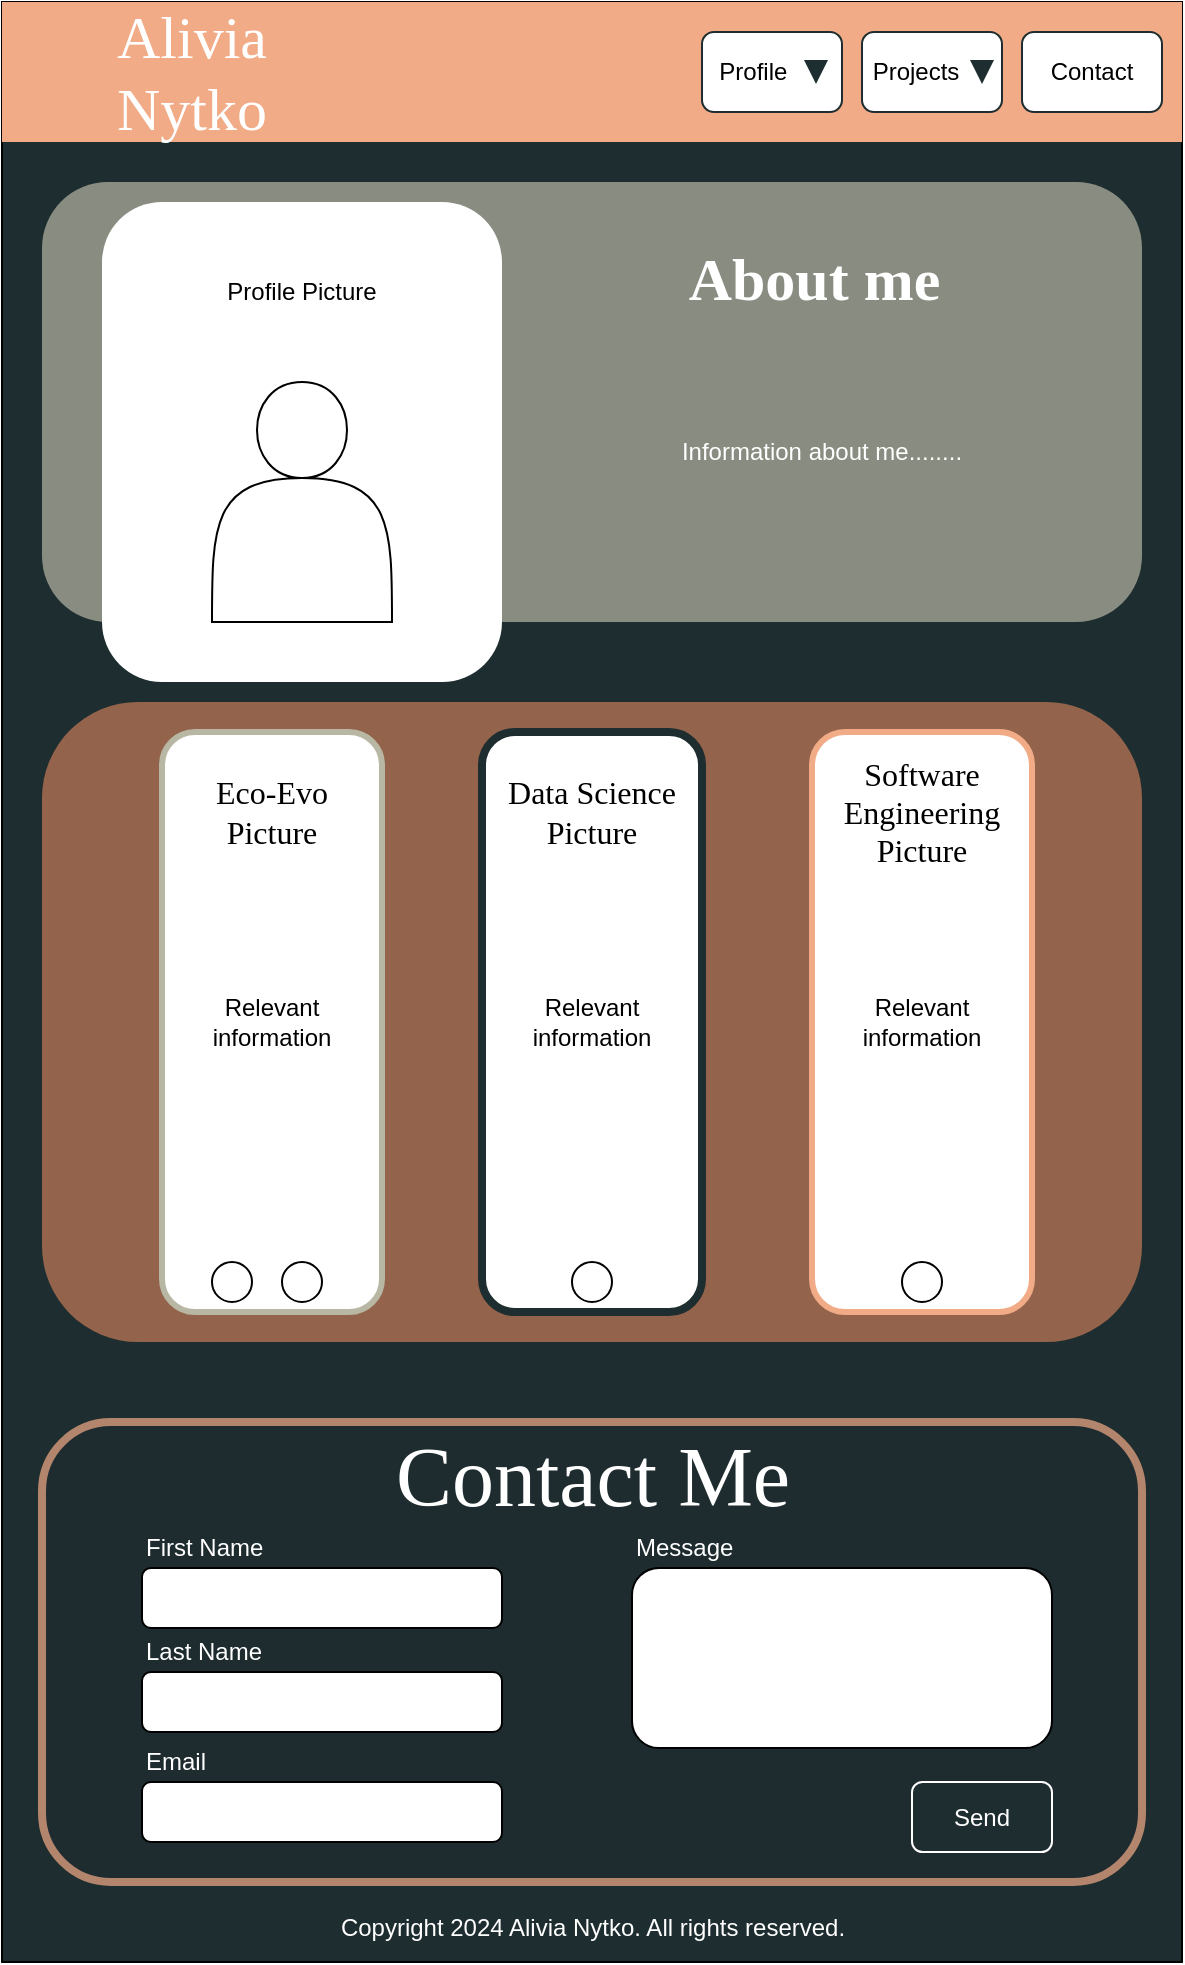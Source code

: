 <mxfile version="23.1.5" type="github">
  <diagram name="Page-1" id="-fcbjgKUb2psxDIWFbP7">
    <mxGraphModel dx="1026" dy="631" grid="1" gridSize="10" guides="1" tooltips="1" connect="1" arrows="1" fold="1" page="1" pageScale="1" pageWidth="850" pageHeight="1100" math="0" shadow="0">
      <root>
        <mxCell id="0" />
        <mxCell id="1" parent="0" />
        <mxCell id="F5rcAeHnkL8GsP4LC-Ne-1" value="" style="rounded=0;whiteSpace=wrap;html=1;fillColor=#1e2d2f;" vertex="1" parent="1">
          <mxGeometry x="130" y="40" width="590" height="980" as="geometry" />
        </mxCell>
        <mxCell id="F5rcAeHnkL8GsP4LC-Ne-2" value="" style="rounded=0;whiteSpace=wrap;html=1;fillColor=#F1ab86;strokeColor=none;" vertex="1" parent="1">
          <mxGeometry x="130" y="40" width="590" height="70" as="geometry" />
        </mxCell>
        <mxCell id="F5rcAeHnkL8GsP4LC-Ne-3" value="Alivia Nytko" style="rounded=0;whiteSpace=wrap;html=1;fillColor=#F1AB86;shadow=0;strokeColor=none;fontColor=#ffffff;fontSize=30;fontFamily=Bebas Neue;fontSource=https%3A%2F%2Ffonts.googleapis.com%2Fcss%3Ffamily%3DBebas%2BNeue;" vertex="1" parent="1">
          <mxGeometry x="150" y="45" width="150" height="60" as="geometry" />
        </mxCell>
        <mxCell id="F5rcAeHnkL8GsP4LC-Ne-4" value="&amp;nbsp; Profile" style="rounded=1;whiteSpace=wrap;html=1;strokeColor=#1E2D2F;align=left;" vertex="1" parent="1">
          <mxGeometry x="480" y="55" width="70" height="40" as="geometry" />
        </mxCell>
        <mxCell id="F5rcAeHnkL8GsP4LC-Ne-5" value="&amp;nbsp;Projects" style="rounded=1;whiteSpace=wrap;html=1;strokeColor=#1E2D2F;align=left;" vertex="1" parent="1">
          <mxGeometry x="560" y="55" width="70" height="40" as="geometry" />
        </mxCell>
        <mxCell id="F5rcAeHnkL8GsP4LC-Ne-6" value="Contact" style="rounded=1;whiteSpace=wrap;html=1;strokeColor=#1E2D2F;" vertex="1" parent="1">
          <mxGeometry x="640" y="55" width="70" height="40" as="geometry" />
        </mxCell>
        <mxCell id="F5rcAeHnkL8GsP4LC-Ne-15" value="" style="rounded=1;whiteSpace=wrap;html=1;fillColor=#b7b7a4;opacity=70;strokeColor=none;" vertex="1" parent="1">
          <mxGeometry x="150" y="130" width="550" height="220" as="geometry" />
        </mxCell>
        <mxCell id="F5rcAeHnkL8GsP4LC-Ne-16" value="" style="rounded=1;whiteSpace=wrap;html=1;rotation=-90;strokeColor=none;" vertex="1" parent="1">
          <mxGeometry x="160" y="160" width="240" height="200" as="geometry" />
        </mxCell>
        <mxCell id="F5rcAeHnkL8GsP4LC-Ne-17" value="" style="shape=actor;whiteSpace=wrap;html=1;" vertex="1" parent="1">
          <mxGeometry x="235" y="230" width="90" height="120" as="geometry" />
        </mxCell>
        <mxCell id="F5rcAeHnkL8GsP4LC-Ne-18" value="Profile Picture" style="text;html=1;align=center;verticalAlign=middle;whiteSpace=wrap;rounded=0;" vertex="1" parent="1">
          <mxGeometry x="240" y="170" width="80" height="30" as="geometry" />
        </mxCell>
        <mxCell id="F5rcAeHnkL8GsP4LC-Ne-19" value="&lt;h1&gt;&lt;span style=&quot;background-color: initial;&quot;&gt;&lt;font style=&quot;font-size: 30px;&quot; data-font-src=&quot;https://fonts.googleapis.com/css?family=Bebas+Neue&quot; face=&quot;Bebas Neue&quot; color=&quot;#ffffff&quot;&gt;About me&amp;nbsp;&lt;/font&gt;&lt;/span&gt;&lt;/h1&gt;" style="text;html=1;spacing=5;spacingTop=-20;whiteSpace=wrap;overflow=hidden;rounded=0;align=center;" vertex="1" parent="1">
          <mxGeometry x="445" y="155" width="190" height="60" as="geometry" />
        </mxCell>
        <mxCell id="F5rcAeHnkL8GsP4LC-Ne-20" value="&lt;font color=&quot;#ffffff&quot;&gt;Information about me........&lt;/font&gt;" style="text;html=1;align=center;verticalAlign=middle;whiteSpace=wrap;rounded=0;" vertex="1" parent="1">
          <mxGeometry x="420" y="209" width="240" height="111" as="geometry" />
        </mxCell>
        <mxCell id="F5rcAeHnkL8GsP4LC-Ne-21" value="" style="rounded=1;whiteSpace=wrap;html=1;fillColor=#c57b57;opacity=70;strokeColor=none;" vertex="1" parent="1">
          <mxGeometry x="150" y="390" width="550" height="320" as="geometry" />
        </mxCell>
        <mxCell id="F5rcAeHnkL8GsP4LC-Ne-22" value="" style="rounded=1;whiteSpace=wrap;html=1;rotation=-90;strokeColor=#B7B7A4;strokeWidth=3;" vertex="1" parent="1">
          <mxGeometry x="120" y="495" width="290" height="110" as="geometry" />
        </mxCell>
        <mxCell id="F5rcAeHnkL8GsP4LC-Ne-23" value="" style="rounded=1;whiteSpace=wrap;html=1;rotation=-90;strokeColor=#1E2D2F;strokeWidth=4;" vertex="1" parent="1">
          <mxGeometry x="280" y="495" width="290" height="110" as="geometry" />
        </mxCell>
        <mxCell id="F5rcAeHnkL8GsP4LC-Ne-24" value="" style="rounded=1;whiteSpace=wrap;html=1;rotation=-90;strokeColor=#F1AB86;strokeWidth=3;" vertex="1" parent="1">
          <mxGeometry x="445" y="495" width="290" height="110" as="geometry" />
        </mxCell>
        <mxCell id="F5rcAeHnkL8GsP4LC-Ne-26" value="&lt;font style=&quot;font-size: 16px;&quot; data-font-src=&quot;https://fonts.googleapis.com/css?family=Bebas+Neue&quot; face=&quot;Bebas Neue&quot;&gt;Eco-Evo Picture&lt;/font&gt;" style="rounded=1;whiteSpace=wrap;html=1;strokeColor=none;" vertex="1" parent="1">
          <mxGeometry x="220" y="410" width="90" height="70" as="geometry" />
        </mxCell>
        <mxCell id="F5rcAeHnkL8GsP4LC-Ne-27" value="&lt;font data-font-src=&quot;https://fonts.googleapis.com/css?family=Bebas+Neue&quot; face=&quot;Bebas Neue&quot; style=&quot;font-size: 16px;&quot;&gt;Data Science Picture&lt;/font&gt;" style="rounded=1;whiteSpace=wrap;html=1;strokeColor=none;" vertex="1" parent="1">
          <mxGeometry x="380" y="410" width="90" height="70" as="geometry" />
        </mxCell>
        <mxCell id="F5rcAeHnkL8GsP4LC-Ne-28" value="&lt;font style=&quot;font-size: 16px;&quot; data-font-src=&quot;https://fonts.googleapis.com/css?family=Bebas+Neue&quot; face=&quot;Bebas Neue&quot;&gt;Software Engineering &lt;br&gt;Picture&lt;/font&gt;" style="rounded=1;whiteSpace=wrap;html=1;strokeColor=none;" vertex="1" parent="1">
          <mxGeometry x="540" y="410" width="100" height="70" as="geometry" />
        </mxCell>
        <mxCell id="F5rcAeHnkL8GsP4LC-Ne-30" value="Relevant information" style="text;html=1;align=center;verticalAlign=middle;whiteSpace=wrap;rounded=0;" vertex="1" parent="1">
          <mxGeometry x="235" y="535" width="60" height="30" as="geometry" />
        </mxCell>
        <mxCell id="F5rcAeHnkL8GsP4LC-Ne-31" value="Relevant information" style="text;html=1;align=center;verticalAlign=middle;whiteSpace=wrap;rounded=0;" vertex="1" parent="1">
          <mxGeometry x="395" y="535" width="60" height="30" as="geometry" />
        </mxCell>
        <mxCell id="F5rcAeHnkL8GsP4LC-Ne-32" value="Relevant information" style="text;html=1;align=center;verticalAlign=middle;whiteSpace=wrap;rounded=0;" vertex="1" parent="1">
          <mxGeometry x="560" y="535" width="60" height="30" as="geometry" />
        </mxCell>
        <mxCell id="F5rcAeHnkL8GsP4LC-Ne-33" value="" style="ellipse;whiteSpace=wrap;html=1;aspect=fixed;" vertex="1" parent="1">
          <mxGeometry x="235" y="670" width="20" height="20" as="geometry" />
        </mxCell>
        <mxCell id="F5rcAeHnkL8GsP4LC-Ne-34" value="" style="ellipse;whiteSpace=wrap;html=1;aspect=fixed;" vertex="1" parent="1">
          <mxGeometry x="270" y="670" width="20" height="20" as="geometry" />
        </mxCell>
        <mxCell id="F5rcAeHnkL8GsP4LC-Ne-35" value="" style="ellipse;whiteSpace=wrap;html=1;aspect=fixed;" vertex="1" parent="1">
          <mxGeometry x="415" y="670" width="20" height="20" as="geometry" />
        </mxCell>
        <mxCell id="F5rcAeHnkL8GsP4LC-Ne-36" value="" style="ellipse;whiteSpace=wrap;html=1;aspect=fixed;" vertex="1" parent="1">
          <mxGeometry x="580" y="670" width="20" height="20" as="geometry" />
        </mxCell>
        <mxCell id="F5rcAeHnkL8GsP4LC-Ne-37" value="" style="shape=image;html=1;verticalAlign=top;verticalLabelPosition=bottom;labelBackgroundColor=#ffffff;imageAspect=0;aspect=fixed;image=https://cdn0.iconfinder.com/data/icons/green-world/80/Green_World-14-128.png;fontColor=#FFFFFF;" vertex="1" parent="1">
          <mxGeometry x="284" y="45" width="49" height="49" as="geometry" />
        </mxCell>
        <mxCell id="F5rcAeHnkL8GsP4LC-Ne-39" value="" style="rounded=1;whiteSpace=wrap;html=1;fillColor=#1E2D2F;opacity=70;strokeColor=#F1AB86;strokeWidth=4;" vertex="1" parent="1">
          <mxGeometry x="150" y="750" width="550" height="230" as="geometry" />
        </mxCell>
        <mxCell id="F5rcAeHnkL8GsP4LC-Ne-40" value="&lt;font style=&quot;font-size: 42px;&quot; color=&quot;#ffffff&quot; data-font-src=&quot;https://fonts.googleapis.com/css?family=Bebas+Neue&quot; face=&quot;Bebas Neue&quot;&gt;Contact Me&lt;/font&gt;" style="text;html=1;align=center;verticalAlign=middle;whiteSpace=wrap;rounded=0;" vertex="1" parent="1">
          <mxGeometry x="323" y="763" width="205" height="30" as="geometry" />
        </mxCell>
        <mxCell id="F5rcAeHnkL8GsP4LC-Ne-41" value="" style="rounded=1;whiteSpace=wrap;html=1;" vertex="1" parent="1">
          <mxGeometry x="200" y="823" width="180" height="30" as="geometry" />
        </mxCell>
        <mxCell id="F5rcAeHnkL8GsP4LC-Ne-42" value="" style="rounded=1;whiteSpace=wrap;html=1;" vertex="1" parent="1">
          <mxGeometry x="200" y="875" width="180" height="30" as="geometry" />
        </mxCell>
        <mxCell id="F5rcAeHnkL8GsP4LC-Ne-43" value="" style="rounded=1;whiteSpace=wrap;html=1;" vertex="1" parent="1">
          <mxGeometry x="200" y="930" width="180" height="30" as="geometry" />
        </mxCell>
        <mxCell id="F5rcAeHnkL8GsP4LC-Ne-44" value="" style="rounded=1;whiteSpace=wrap;html=1;" vertex="1" parent="1">
          <mxGeometry x="445" y="823" width="210" height="90" as="geometry" />
        </mxCell>
        <mxCell id="F5rcAeHnkL8GsP4LC-Ne-45" value="&lt;font color=&quot;#ffffff&quot;&gt;Send&lt;/font&gt;" style="rounded=1;whiteSpace=wrap;html=1;fillColor=#1E2D2F;strokeColor=#FFFFFF;" vertex="1" parent="1">
          <mxGeometry x="585" y="930" width="70" height="35" as="geometry" />
        </mxCell>
        <mxCell id="F5rcAeHnkL8GsP4LC-Ne-46" value="&lt;font color=&quot;#ffffff&quot;&gt;First Name&lt;/font&gt;" style="text;html=1;align=left;verticalAlign=middle;whiteSpace=wrap;rounded=0;" vertex="1" parent="1">
          <mxGeometry x="200" y="798" width="80" height="30" as="geometry" />
        </mxCell>
        <mxCell id="F5rcAeHnkL8GsP4LC-Ne-47" value="&lt;font color=&quot;#ffffff&quot;&gt;Last Name&lt;/font&gt;" style="text;html=1;align=left;verticalAlign=middle;whiteSpace=wrap;rounded=0;" vertex="1" parent="1">
          <mxGeometry x="200" y="850" width="70" height="30" as="geometry" />
        </mxCell>
        <mxCell id="F5rcAeHnkL8GsP4LC-Ne-48" value="&lt;font color=&quot;#ffffff&quot;&gt;Email&lt;/font&gt;" style="text;html=1;align=left;verticalAlign=middle;whiteSpace=wrap;rounded=0;" vertex="1" parent="1">
          <mxGeometry x="200" y="905" width="60" height="30" as="geometry" />
        </mxCell>
        <mxCell id="F5rcAeHnkL8GsP4LC-Ne-49" value="&lt;font color=&quot;#ffffff&quot;&gt;Message&lt;/font&gt;" style="text;html=1;align=left;verticalAlign=middle;whiteSpace=wrap;rounded=0;" vertex="1" parent="1">
          <mxGeometry x="445" y="798" width="60" height="30" as="geometry" />
        </mxCell>
        <mxCell id="F5rcAeHnkL8GsP4LC-Ne-51" value="&lt;font color=&quot;#ffffff&quot;&gt;Copyright 2024 Alivia Nytko. All rights reserved.&lt;/font&gt;" style="text;html=1;align=center;verticalAlign=middle;whiteSpace=wrap;rounded=0;" vertex="1" parent="1">
          <mxGeometry x="298" y="988" width="255" height="30" as="geometry" />
        </mxCell>
        <mxCell id="F5rcAeHnkL8GsP4LC-Ne-53" value="" style="verticalLabelPosition=bottom;verticalAlign=top;html=1;shape=mxgraph.basic.acute_triangle;dx=0.5;rotation=-180;strokeColor=none;fillColor=#1E2D2F;" vertex="1" parent="1">
          <mxGeometry x="531" y="69" width="12" height="12" as="geometry" />
        </mxCell>
        <mxCell id="F5rcAeHnkL8GsP4LC-Ne-54" value="" style="verticalLabelPosition=bottom;verticalAlign=top;html=1;shape=mxgraph.basic.acute_triangle;dx=0.5;rotation=-180;strokeColor=none;fillColor=#1E2D2F;" vertex="1" parent="1">
          <mxGeometry x="614" y="69" width="12" height="12" as="geometry" />
        </mxCell>
      </root>
    </mxGraphModel>
  </diagram>
</mxfile>

